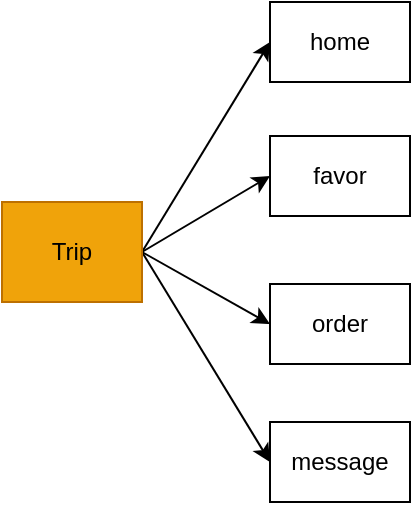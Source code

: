 <mxfile>
    <diagram id="w18cC6k4jXeuIOXv7zNu" name="Page-1">
        <mxGraphModel dx="779" dy="491" grid="1" gridSize="10" guides="1" tooltips="1" connect="1" arrows="1" fold="1" page="1" pageScale="1" pageWidth="850" pageHeight="1100" math="0" shadow="0">
            <root>
                <mxCell id="0"/>
                <mxCell id="1" parent="0"/>
                <mxCell id="11" style="edgeStyle=none;html=1;entryX=0;entryY=0.5;entryDx=0;entryDy=0;exitX=1;exitY=0.5;exitDx=0;exitDy=0;" edge="1" parent="1" source="2" target="3">
                    <mxGeometry relative="1" as="geometry">
                        <Array as="points"/>
                    </mxGeometry>
                </mxCell>
                <mxCell id="12" style="edgeStyle=none;html=1;exitX=1;exitY=0.5;exitDx=0;exitDy=0;entryX=0;entryY=0.5;entryDx=0;entryDy=0;" edge="1" parent="1" source="2" target="4">
                    <mxGeometry relative="1" as="geometry"/>
                </mxCell>
                <mxCell id="13" style="edgeStyle=none;html=1;exitX=1;exitY=0.5;exitDx=0;exitDy=0;entryX=0;entryY=0.5;entryDx=0;entryDy=0;" edge="1" parent="1" source="2" target="5">
                    <mxGeometry relative="1" as="geometry"/>
                </mxCell>
                <mxCell id="14" style="edgeStyle=none;html=1;exitX=1;exitY=0.5;exitDx=0;exitDy=0;entryX=0;entryY=0.5;entryDx=0;entryDy=0;" edge="1" parent="1" source="2" target="7">
                    <mxGeometry relative="1" as="geometry">
                        <Array as="points"/>
                    </mxGeometry>
                </mxCell>
                <mxCell id="2" value="Trip" style="rounded=0;whiteSpace=wrap;html=1;fillColor=#f0a30a;strokeColor=#BD7000;fontColor=#000000;" vertex="1" parent="1">
                    <mxGeometry x="10" y="180" width="70" height="50" as="geometry"/>
                </mxCell>
                <mxCell id="3" value="home" style="rounded=0;whiteSpace=wrap;html=1;" vertex="1" parent="1">
                    <mxGeometry x="144" y="80" width="70" height="40" as="geometry"/>
                </mxCell>
                <mxCell id="4" value="favor" style="rounded=0;whiteSpace=wrap;html=1;" vertex="1" parent="1">
                    <mxGeometry x="144" y="147" width="70" height="40" as="geometry"/>
                </mxCell>
                <mxCell id="5" value="order" style="rounded=0;whiteSpace=wrap;html=1;" vertex="1" parent="1">
                    <mxGeometry x="144" y="221" width="70" height="40" as="geometry"/>
                </mxCell>
                <mxCell id="7" value="message" style="rounded=0;whiteSpace=wrap;html=1;" vertex="1" parent="1">
                    <mxGeometry x="144" y="290" width="70" height="40" as="geometry"/>
                </mxCell>
            </root>
        </mxGraphModel>
    </diagram>
</mxfile>